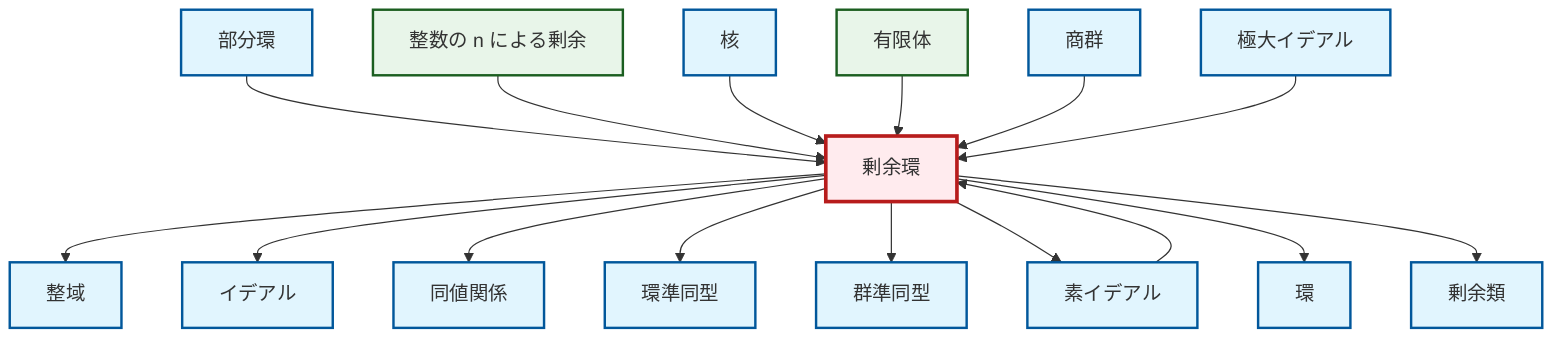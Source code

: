 graph TD
    classDef definition fill:#e1f5fe,stroke:#01579b,stroke-width:2px
    classDef theorem fill:#f3e5f5,stroke:#4a148c,stroke-width:2px
    classDef axiom fill:#fff3e0,stroke:#e65100,stroke-width:2px
    classDef example fill:#e8f5e9,stroke:#1b5e20,stroke-width:2px
    classDef current fill:#ffebee,stroke:#b71c1c,stroke-width:3px
    def-subring["部分環"]:::definition
    def-prime-ideal["素イデアル"]:::definition
    def-kernel["核"]:::definition
    def-quotient-ring["剰余環"]:::definition
    def-maximal-ideal["極大イデアル"]:::definition
    def-ideal["イデアル"]:::definition
    def-homomorphism["群準同型"]:::definition
    def-integral-domain["整域"]:::definition
    def-equivalence-relation["同値関係"]:::definition
    ex-finite-field["有限体"]:::example
    def-coset["剰余類"]:::definition
    ex-quotient-integers-mod-n["整数の n による剰余"]:::example
    def-quotient-group["商群"]:::definition
    def-ring-homomorphism["環準同型"]:::definition
    def-ring["環"]:::definition
    def-quotient-ring --> def-integral-domain
    def-subring --> def-quotient-ring
    def-quotient-ring --> def-ideal
    def-prime-ideal --> def-quotient-ring
    ex-quotient-integers-mod-n --> def-quotient-ring
    def-kernel --> def-quotient-ring
    ex-finite-field --> def-quotient-ring
    def-quotient-ring --> def-equivalence-relation
    def-quotient-ring --> def-ring-homomorphism
    def-quotient-ring --> def-homomorphism
    def-quotient-ring --> def-prime-ideal
    def-quotient-ring --> def-ring
    def-quotient-group --> def-quotient-ring
    def-maximal-ideal --> def-quotient-ring
    def-quotient-ring --> def-coset
    class def-quotient-ring current